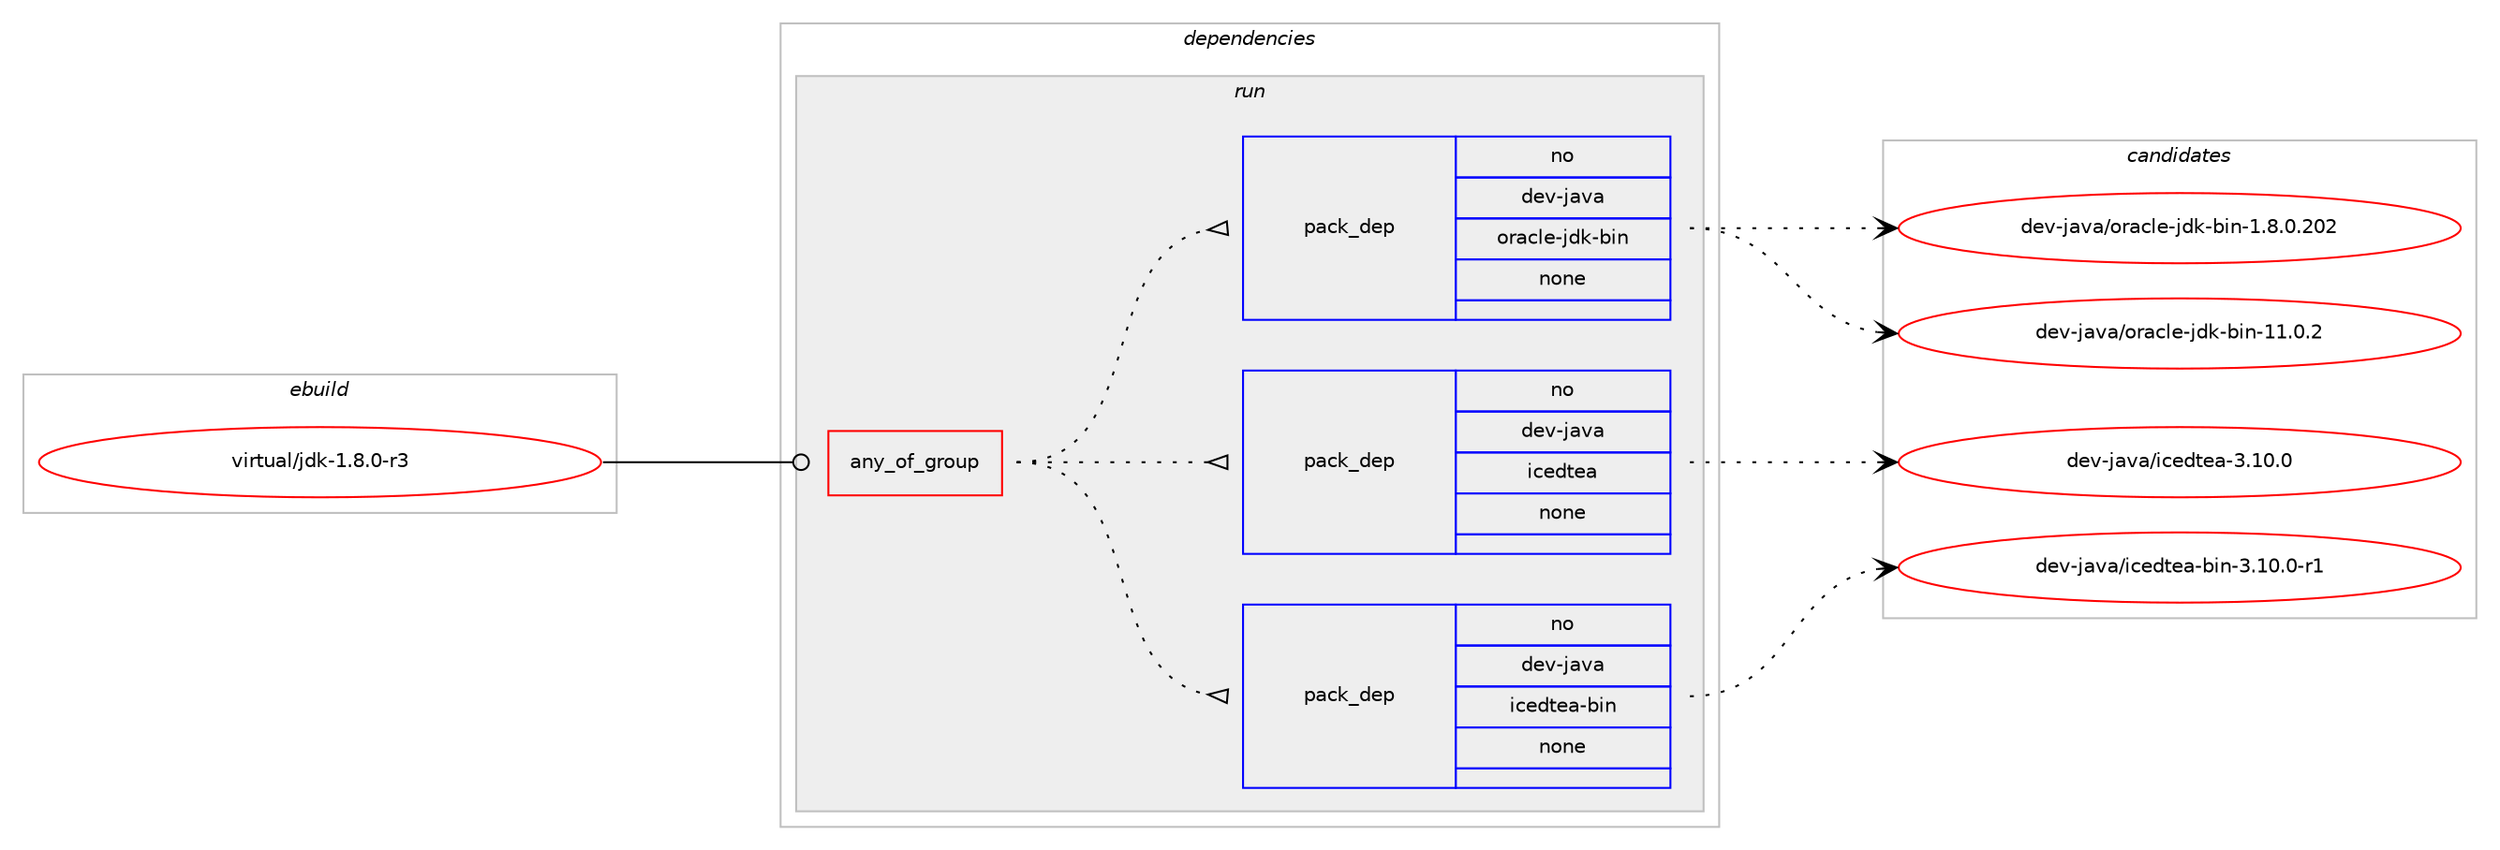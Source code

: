 digraph prolog {

# *************
# Graph options
# *************

newrank=true;
concentrate=true;
compound=true;
graph [rankdir=LR,fontname=Helvetica,fontsize=10,ranksep=1.5];#, ranksep=2.5, nodesep=0.2];
edge  [arrowhead=vee];
node  [fontname=Helvetica,fontsize=10];

# **********
# The ebuild
# **********

subgraph cluster_leftcol {
color=gray;
rank=same;
label=<<i>ebuild</i>>;
id [label="virtual/jdk-1.8.0-r3", color=red, width=4, href="../virtual/jdk-1.8.0-r3.svg"];
}

# ****************
# The dependencies
# ****************

subgraph cluster_midcol {
color=gray;
label=<<i>dependencies</i>>;
subgraph cluster_compile {
fillcolor="#eeeeee";
style=filled;
label=<<i>compile</i>>;
}
subgraph cluster_compileandrun {
fillcolor="#eeeeee";
style=filled;
label=<<i>compile and run</i>>;
}
subgraph cluster_run {
fillcolor="#eeeeee";
style=filled;
label=<<i>run</i>>;
subgraph any27840 {
dependency1741172 [label=<<TABLE BORDER="0" CELLBORDER="1" CELLSPACING="0" CELLPADDING="4"><TR><TD CELLPADDING="10">any_of_group</TD></TR></TABLE>>, shape=none, color=red];subgraph pack1249766 {
dependency1741173 [label=<<TABLE BORDER="0" CELLBORDER="1" CELLSPACING="0" CELLPADDING="4" WIDTH="220"><TR><TD ROWSPAN="6" CELLPADDING="30">pack_dep</TD></TR><TR><TD WIDTH="110">no</TD></TR><TR><TD>dev-java</TD></TR><TR><TD>icedtea-bin</TD></TR><TR><TD>none</TD></TR><TR><TD></TD></TR></TABLE>>, shape=none, color=blue];
}
dependency1741172:e -> dependency1741173:w [weight=20,style="dotted",arrowhead="oinv"];
subgraph pack1249767 {
dependency1741174 [label=<<TABLE BORDER="0" CELLBORDER="1" CELLSPACING="0" CELLPADDING="4" WIDTH="220"><TR><TD ROWSPAN="6" CELLPADDING="30">pack_dep</TD></TR><TR><TD WIDTH="110">no</TD></TR><TR><TD>dev-java</TD></TR><TR><TD>icedtea</TD></TR><TR><TD>none</TD></TR><TR><TD></TD></TR></TABLE>>, shape=none, color=blue];
}
dependency1741172:e -> dependency1741174:w [weight=20,style="dotted",arrowhead="oinv"];
subgraph pack1249768 {
dependency1741175 [label=<<TABLE BORDER="0" CELLBORDER="1" CELLSPACING="0" CELLPADDING="4" WIDTH="220"><TR><TD ROWSPAN="6" CELLPADDING="30">pack_dep</TD></TR><TR><TD WIDTH="110">no</TD></TR><TR><TD>dev-java</TD></TR><TR><TD>oracle-jdk-bin</TD></TR><TR><TD>none</TD></TR><TR><TD></TD></TR></TABLE>>, shape=none, color=blue];
}
dependency1741172:e -> dependency1741175:w [weight=20,style="dotted",arrowhead="oinv"];
}
id:e -> dependency1741172:w [weight=20,style="solid",arrowhead="odot"];
}
}

# **************
# The candidates
# **************

subgraph cluster_choices {
rank=same;
color=gray;
label=<<i>candidates</i>>;

subgraph choice1249766 {
color=black;
nodesep=1;
choice1001011184510697118974710599101100116101974598105110455146494846484511449 [label="dev-java/icedtea-bin-3.10.0-r1", color=red, width=4,href="../dev-java/icedtea-bin-3.10.0-r1.svg"];
dependency1741173:e -> choice1001011184510697118974710599101100116101974598105110455146494846484511449:w [style=dotted,weight="100"];
}
subgraph choice1249767 {
color=black;
nodesep=1;
choice10010111845106971189747105991011001161019745514649484648 [label="dev-java/icedtea-3.10.0", color=red, width=4,href="../dev-java/icedtea-3.10.0.svg"];
dependency1741174:e -> choice10010111845106971189747105991011001161019745514649484648:w [style=dotted,weight="100"];
}
subgraph choice1249768 {
color=black;
nodesep=1;
choice10010111845106971189747111114979910810145106100107459810511045494656464846504850 [label="dev-java/oracle-jdk-bin-1.8.0.202", color=red, width=4,href="../dev-java/oracle-jdk-bin-1.8.0.202.svg"];
choice10010111845106971189747111114979910810145106100107459810511045494946484650 [label="dev-java/oracle-jdk-bin-11.0.2", color=red, width=4,href="../dev-java/oracle-jdk-bin-11.0.2.svg"];
dependency1741175:e -> choice10010111845106971189747111114979910810145106100107459810511045494656464846504850:w [style=dotted,weight="100"];
dependency1741175:e -> choice10010111845106971189747111114979910810145106100107459810511045494946484650:w [style=dotted,weight="100"];
}
}

}
